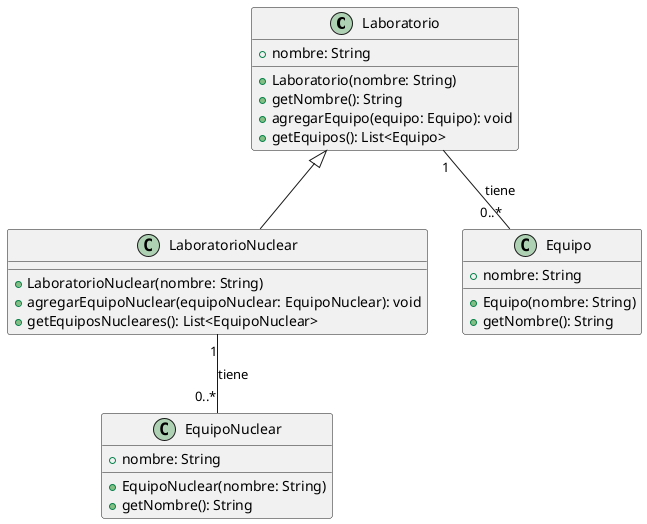 @startuml
class Laboratorio {
    + nombre: String
    + Laboratorio(nombre: String)
    + getNombre(): String
    + agregarEquipo(equipo: Equipo): void
    + getEquipos(): List<Equipo>
}

class LaboratorioNuclear {
    + LaboratorioNuclear(nombre: String)
    + agregarEquipoNuclear(equipoNuclear: EquipoNuclear): void
    + getEquiposNucleares(): List<EquipoNuclear>
}

class Equipo {
    + nombre: String
    + Equipo(nombre: String)
    + getNombre(): String
}

class EquipoNuclear {
    + nombre: String
    + EquipoNuclear(nombre: String)
    + getNombre(): String
}

Laboratorio "1" -- "0..*" Equipo : tiene
Laboratorio <|-- LaboratorioNuclear
LaboratorioNuclear "1" -- "0..*" EquipoNuclear : tiene

@enduml